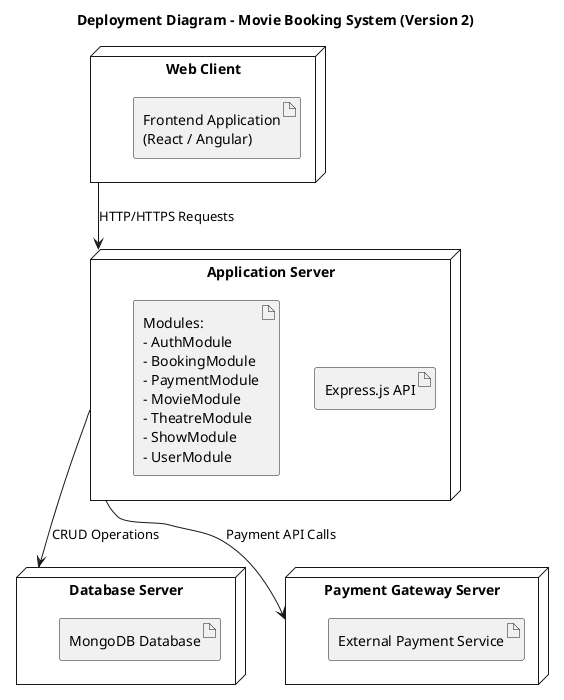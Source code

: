 @startuml
title Deployment Diagram - Movie Booking System (Version 2)

' Ορισμός του client (frontend)
node "Web Client" as Client {
  artifact "Frontend Application\n(React / Angular)" as Frontend
}

' Ορισμός του application server (backend)
node "Application Server" as AppServer {
  artifact "Express.js API" as API
  artifact "Modules: \n- AuthModule\n- BookingModule\n- PaymentModule\n- MovieModule\n- TheatreModule\n- ShowModule\n- UserModule" as Modules
}

' Ορισμός του server της βάσης δεδομένων
node "Database Server" as DBServer {
  artifact "MongoDB Database" as MongoDB
}

' Ορισμός εξωτερικής υπηρεσίας πληρωμών
node "Payment Gateway Server" as PaymentGateway {
  artifact "External Payment Service" as ExternalPayment
}

' Σχέσεις μεταξύ των κόμβων:
Client --> AppServer : "HTTP/HTTPS Requests"
AppServer --> DBServer : "CRUD Operations"
AppServer --> PaymentGateway : "Payment API Calls"

@enduml
